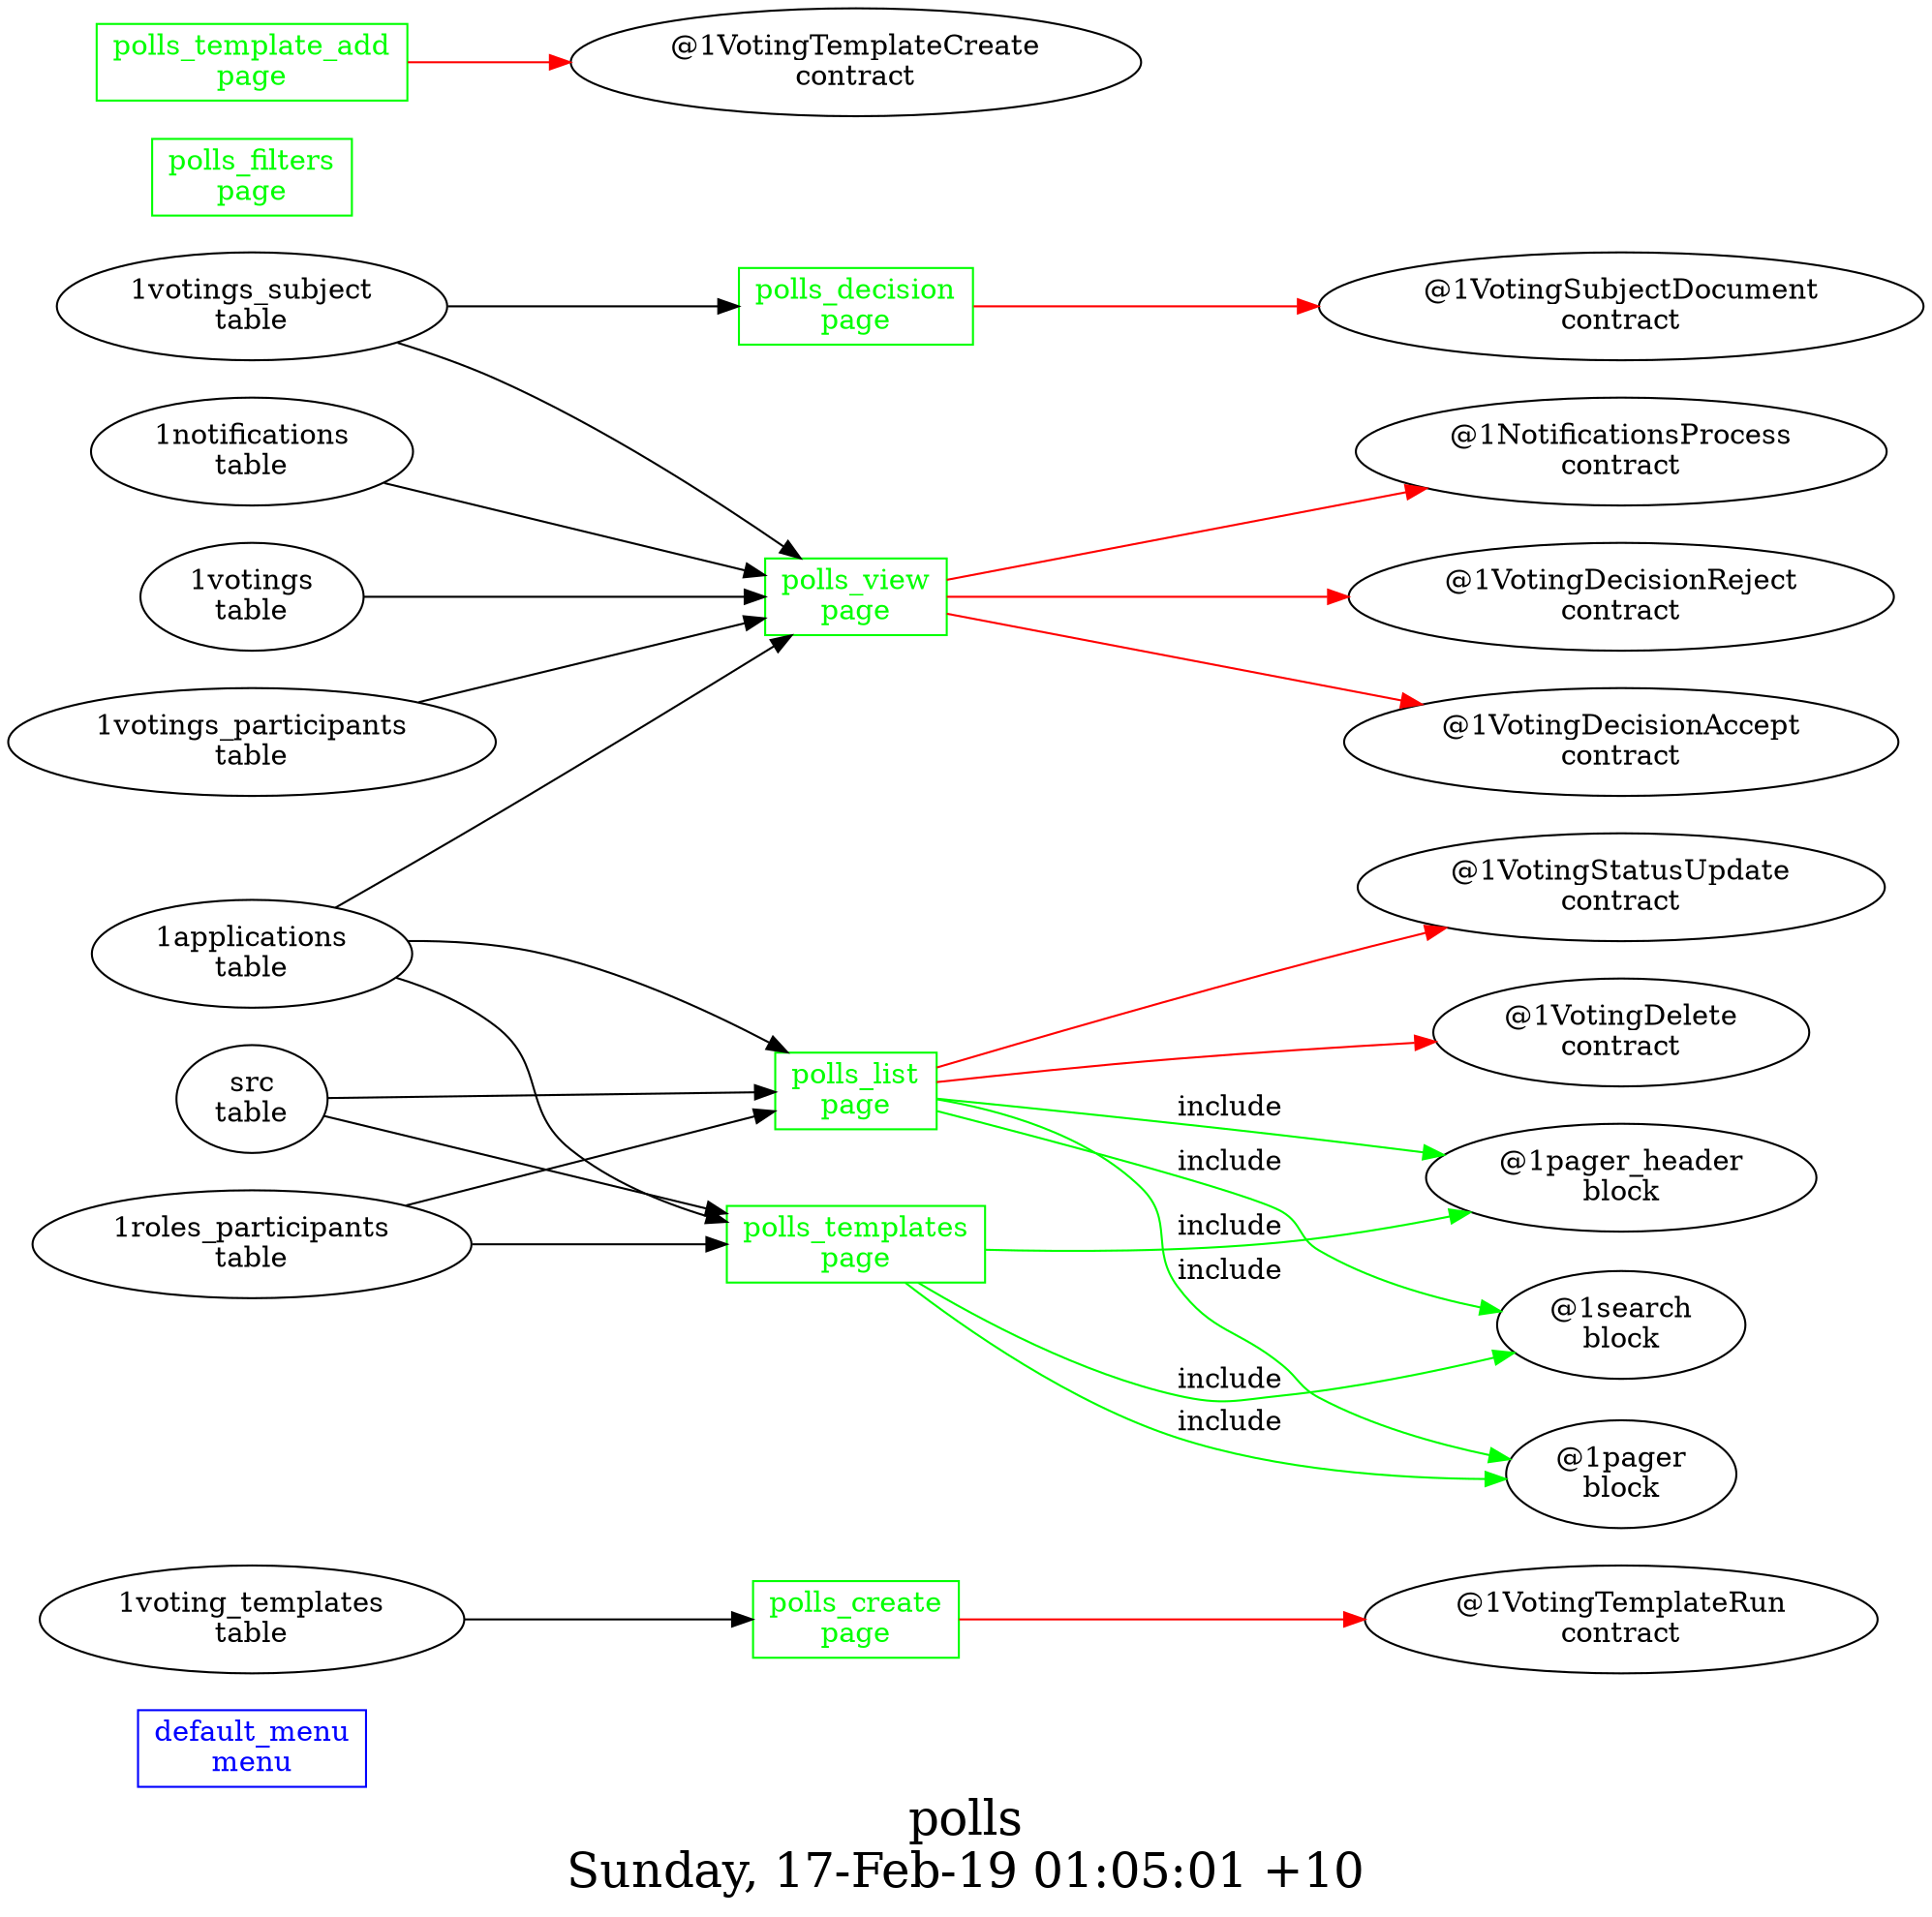digraph G {
fontsize="24";
label="polls\nSunday, 17-Feb-19 01:05:01 +10";
nojustify=true;
ordering=out;
rankdir=LR;
size="30";
"default_menu\nmenu" [color=blue, fontcolor=blue, group=menus, shape=record];
"polls_create\npage" -> "@1VotingTemplateRun\ncontract"  [ color=red ]
"1voting_templates\ntable" -> "polls_create\npage"
"polls_create\npage" [color=green, fontcolor=green, group=pages, shape=record];
"polls_decision\npage" -> "@1VotingSubjectDocument\ncontract"  [ color=red ]
"1votings_subject\ntable" -> "polls_decision\npage"
"polls_decision\npage" [color=green, fontcolor=green, group=pages, shape=record];
"polls_filters\npage" [color=green, fontcolor=green, group=pages, shape=record];
"polls_list\npage" -> "@1VotingStatusUpdate\ncontract"  [ color=red ]
"polls_list\npage" -> "@1VotingDelete\ncontract"  [ color=red ]
"1applications\ntable" -> "polls_list\npage"
"1roles_participants\ntable" -> "polls_list\npage"
"src\ntable" -> "polls_list\npage"
"polls_list\npage" -> "@1pager_header\nblock"  [ color=green, label=include ]
"polls_list\npage" -> "@1search\nblock"  [ color=green, label=include ]
"polls_list\npage" -> "@1pager\nblock"  [ color=green, label=include ]
"polls_list\npage" [color=green, fontcolor=green, group=pages, shape=record];
"polls_template_add\npage" -> "@1VotingTemplateCreate\ncontract"  [ color=red ]
"polls_template_add\npage" [color=green, fontcolor=green, group=pages, shape=record];
"1applications\ntable" -> "polls_templates\npage"
"1roles_participants\ntable" -> "polls_templates\npage"
"src\ntable" -> "polls_templates\npage"
"polls_templates\npage" -> "@1pager_header\nblock"  [ color=green, label=include ]
"polls_templates\npage" -> "@1search\nblock"  [ color=green, label=include ]
"polls_templates\npage" -> "@1pager\nblock"  [ color=green, label=include ]
"polls_templates\npage" [color=green, fontcolor=green, group=pages, shape=record];
"polls_view\npage" -> "@1NotificationsProcess\ncontract"  [ color=red ]
"polls_view\npage" -> "@1VotingDecisionReject\ncontract"  [ color=red ]
"polls_view\npage" -> "@1VotingDecisionAccept\ncontract"  [ color=red ]
"1applications\ntable" -> "polls_view\npage"
"1notifications\ntable" -> "polls_view\npage"
"1votings\ntable" -> "polls_view\npage"
"1votings_participants\ntable" -> "polls_view\npage"
"1votings_subject\ntable" -> "polls_view\npage"
"polls_view\npage" [color=green, fontcolor=green, group=pages, shape=record];
}
